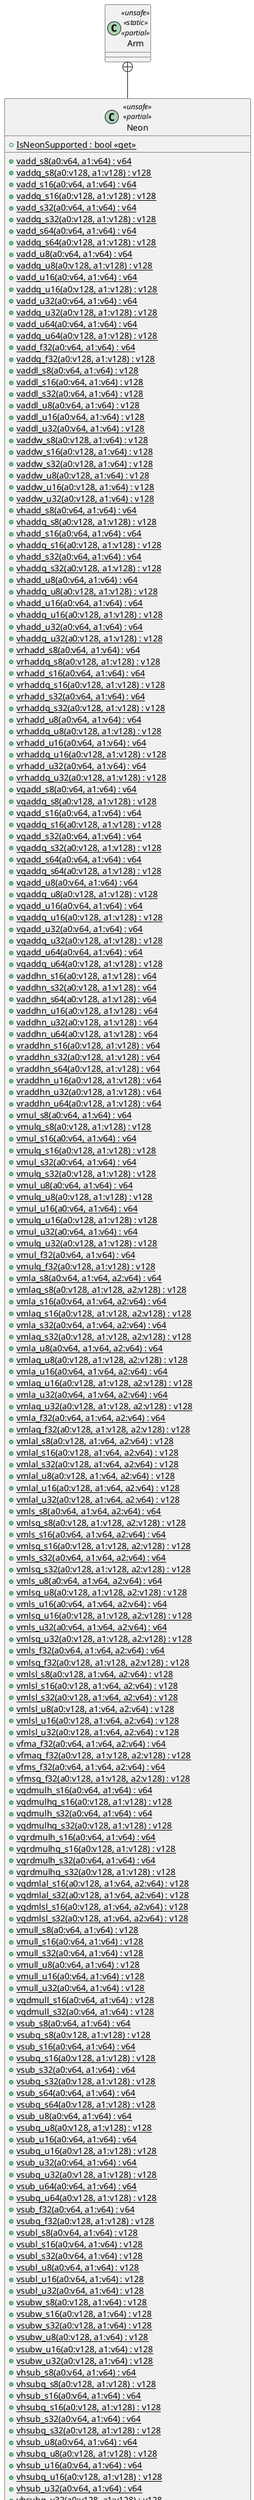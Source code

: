 @startuml
class Arm <<unsafe>> <<static>> <<partial>> {
}
class Neon <<unsafe>> <<partial>> {
    + {static} IsNeonSupported : bool <<get>>
    + {static} vadd_s8(a0:v64, a1:v64) : v64
    + {static} vaddq_s8(a0:v128, a1:v128) : v128
    + {static} vadd_s16(a0:v64, a1:v64) : v64
    + {static} vaddq_s16(a0:v128, a1:v128) : v128
    + {static} vadd_s32(a0:v64, a1:v64) : v64
    + {static} vaddq_s32(a0:v128, a1:v128) : v128
    + {static} vadd_s64(a0:v64, a1:v64) : v64
    + {static} vaddq_s64(a0:v128, a1:v128) : v128
    + {static} vadd_u8(a0:v64, a1:v64) : v64
    + {static} vaddq_u8(a0:v128, a1:v128) : v128
    + {static} vadd_u16(a0:v64, a1:v64) : v64
    + {static} vaddq_u16(a0:v128, a1:v128) : v128
    + {static} vadd_u32(a0:v64, a1:v64) : v64
    + {static} vaddq_u32(a0:v128, a1:v128) : v128
    + {static} vadd_u64(a0:v64, a1:v64) : v64
    + {static} vaddq_u64(a0:v128, a1:v128) : v128
    + {static} vadd_f32(a0:v64, a1:v64) : v64
    + {static} vaddq_f32(a0:v128, a1:v128) : v128
    + {static} vaddl_s8(a0:v64, a1:v64) : v128
    + {static} vaddl_s16(a0:v64, a1:v64) : v128
    + {static} vaddl_s32(a0:v64, a1:v64) : v128
    + {static} vaddl_u8(a0:v64, a1:v64) : v128
    + {static} vaddl_u16(a0:v64, a1:v64) : v128
    + {static} vaddl_u32(a0:v64, a1:v64) : v128
    + {static} vaddw_s8(a0:v128, a1:v64) : v128
    + {static} vaddw_s16(a0:v128, a1:v64) : v128
    + {static} vaddw_s32(a0:v128, a1:v64) : v128
    + {static} vaddw_u8(a0:v128, a1:v64) : v128
    + {static} vaddw_u16(a0:v128, a1:v64) : v128
    + {static} vaddw_u32(a0:v128, a1:v64) : v128
    + {static} vhadd_s8(a0:v64, a1:v64) : v64
    + {static} vhaddq_s8(a0:v128, a1:v128) : v128
    + {static} vhadd_s16(a0:v64, a1:v64) : v64
    + {static} vhaddq_s16(a0:v128, a1:v128) : v128
    + {static} vhadd_s32(a0:v64, a1:v64) : v64
    + {static} vhaddq_s32(a0:v128, a1:v128) : v128
    + {static} vhadd_u8(a0:v64, a1:v64) : v64
    + {static} vhaddq_u8(a0:v128, a1:v128) : v128
    + {static} vhadd_u16(a0:v64, a1:v64) : v64
    + {static} vhaddq_u16(a0:v128, a1:v128) : v128
    + {static} vhadd_u32(a0:v64, a1:v64) : v64
    + {static} vhaddq_u32(a0:v128, a1:v128) : v128
    + {static} vrhadd_s8(a0:v64, a1:v64) : v64
    + {static} vrhaddq_s8(a0:v128, a1:v128) : v128
    + {static} vrhadd_s16(a0:v64, a1:v64) : v64
    + {static} vrhaddq_s16(a0:v128, a1:v128) : v128
    + {static} vrhadd_s32(a0:v64, a1:v64) : v64
    + {static} vrhaddq_s32(a0:v128, a1:v128) : v128
    + {static} vrhadd_u8(a0:v64, a1:v64) : v64
    + {static} vrhaddq_u8(a0:v128, a1:v128) : v128
    + {static} vrhadd_u16(a0:v64, a1:v64) : v64
    + {static} vrhaddq_u16(a0:v128, a1:v128) : v128
    + {static} vrhadd_u32(a0:v64, a1:v64) : v64
    + {static} vrhaddq_u32(a0:v128, a1:v128) : v128
    + {static} vqadd_s8(a0:v64, a1:v64) : v64
    + {static} vqaddq_s8(a0:v128, a1:v128) : v128
    + {static} vqadd_s16(a0:v64, a1:v64) : v64
    + {static} vqaddq_s16(a0:v128, a1:v128) : v128
    + {static} vqadd_s32(a0:v64, a1:v64) : v64
    + {static} vqaddq_s32(a0:v128, a1:v128) : v128
    + {static} vqadd_s64(a0:v64, a1:v64) : v64
    + {static} vqaddq_s64(a0:v128, a1:v128) : v128
    + {static} vqadd_u8(a0:v64, a1:v64) : v64
    + {static} vqaddq_u8(a0:v128, a1:v128) : v128
    + {static} vqadd_u16(a0:v64, a1:v64) : v64
    + {static} vqaddq_u16(a0:v128, a1:v128) : v128
    + {static} vqadd_u32(a0:v64, a1:v64) : v64
    + {static} vqaddq_u32(a0:v128, a1:v128) : v128
    + {static} vqadd_u64(a0:v64, a1:v64) : v64
    + {static} vqaddq_u64(a0:v128, a1:v128) : v128
    + {static} vaddhn_s16(a0:v128, a1:v128) : v64
    + {static} vaddhn_s32(a0:v128, a1:v128) : v64
    + {static} vaddhn_s64(a0:v128, a1:v128) : v64
    + {static} vaddhn_u16(a0:v128, a1:v128) : v64
    + {static} vaddhn_u32(a0:v128, a1:v128) : v64
    + {static} vaddhn_u64(a0:v128, a1:v128) : v64
    + {static} vraddhn_s16(a0:v128, a1:v128) : v64
    + {static} vraddhn_s32(a0:v128, a1:v128) : v64
    + {static} vraddhn_s64(a0:v128, a1:v128) : v64
    + {static} vraddhn_u16(a0:v128, a1:v128) : v64
    + {static} vraddhn_u32(a0:v128, a1:v128) : v64
    + {static} vraddhn_u64(a0:v128, a1:v128) : v64
    + {static} vmul_s8(a0:v64, a1:v64) : v64
    + {static} vmulq_s8(a0:v128, a1:v128) : v128
    + {static} vmul_s16(a0:v64, a1:v64) : v64
    + {static} vmulq_s16(a0:v128, a1:v128) : v128
    + {static} vmul_s32(a0:v64, a1:v64) : v64
    + {static} vmulq_s32(a0:v128, a1:v128) : v128
    + {static} vmul_u8(a0:v64, a1:v64) : v64
    + {static} vmulq_u8(a0:v128, a1:v128) : v128
    + {static} vmul_u16(a0:v64, a1:v64) : v64
    + {static} vmulq_u16(a0:v128, a1:v128) : v128
    + {static} vmul_u32(a0:v64, a1:v64) : v64
    + {static} vmulq_u32(a0:v128, a1:v128) : v128
    + {static} vmul_f32(a0:v64, a1:v64) : v64
    + {static} vmulq_f32(a0:v128, a1:v128) : v128
    + {static} vmla_s8(a0:v64, a1:v64, a2:v64) : v64
    + {static} vmlaq_s8(a0:v128, a1:v128, a2:v128) : v128
    + {static} vmla_s16(a0:v64, a1:v64, a2:v64) : v64
    + {static} vmlaq_s16(a0:v128, a1:v128, a2:v128) : v128
    + {static} vmla_s32(a0:v64, a1:v64, a2:v64) : v64
    + {static} vmlaq_s32(a0:v128, a1:v128, a2:v128) : v128
    + {static} vmla_u8(a0:v64, a1:v64, a2:v64) : v64
    + {static} vmlaq_u8(a0:v128, a1:v128, a2:v128) : v128
    + {static} vmla_u16(a0:v64, a1:v64, a2:v64) : v64
    + {static} vmlaq_u16(a0:v128, a1:v128, a2:v128) : v128
    + {static} vmla_u32(a0:v64, a1:v64, a2:v64) : v64
    + {static} vmlaq_u32(a0:v128, a1:v128, a2:v128) : v128
    + {static} vmla_f32(a0:v64, a1:v64, a2:v64) : v64
    + {static} vmlaq_f32(a0:v128, a1:v128, a2:v128) : v128
    + {static} vmlal_s8(a0:v128, a1:v64, a2:v64) : v128
    + {static} vmlal_s16(a0:v128, a1:v64, a2:v64) : v128
    + {static} vmlal_s32(a0:v128, a1:v64, a2:v64) : v128
    + {static} vmlal_u8(a0:v128, a1:v64, a2:v64) : v128
    + {static} vmlal_u16(a0:v128, a1:v64, a2:v64) : v128
    + {static} vmlal_u32(a0:v128, a1:v64, a2:v64) : v128
    + {static} vmls_s8(a0:v64, a1:v64, a2:v64) : v64
    + {static} vmlsq_s8(a0:v128, a1:v128, a2:v128) : v128
    + {static} vmls_s16(a0:v64, a1:v64, a2:v64) : v64
    + {static} vmlsq_s16(a0:v128, a1:v128, a2:v128) : v128
    + {static} vmls_s32(a0:v64, a1:v64, a2:v64) : v64
    + {static} vmlsq_s32(a0:v128, a1:v128, a2:v128) : v128
    + {static} vmls_u8(a0:v64, a1:v64, a2:v64) : v64
    + {static} vmlsq_u8(a0:v128, a1:v128, a2:v128) : v128
    + {static} vmls_u16(a0:v64, a1:v64, a2:v64) : v64
    + {static} vmlsq_u16(a0:v128, a1:v128, a2:v128) : v128
    + {static} vmls_u32(a0:v64, a1:v64, a2:v64) : v64
    + {static} vmlsq_u32(a0:v128, a1:v128, a2:v128) : v128
    + {static} vmls_f32(a0:v64, a1:v64, a2:v64) : v64
    + {static} vmlsq_f32(a0:v128, a1:v128, a2:v128) : v128
    + {static} vmlsl_s8(a0:v128, a1:v64, a2:v64) : v128
    + {static} vmlsl_s16(a0:v128, a1:v64, a2:v64) : v128
    + {static} vmlsl_s32(a0:v128, a1:v64, a2:v64) : v128
    + {static} vmlsl_u8(a0:v128, a1:v64, a2:v64) : v128
    + {static} vmlsl_u16(a0:v128, a1:v64, a2:v64) : v128
    + {static} vmlsl_u32(a0:v128, a1:v64, a2:v64) : v128
    + {static} vfma_f32(a0:v64, a1:v64, a2:v64) : v64
    + {static} vfmaq_f32(a0:v128, a1:v128, a2:v128) : v128
    + {static} vfms_f32(a0:v64, a1:v64, a2:v64) : v64
    + {static} vfmsq_f32(a0:v128, a1:v128, a2:v128) : v128
    + {static} vqdmulh_s16(a0:v64, a1:v64) : v64
    + {static} vqdmulhq_s16(a0:v128, a1:v128) : v128
    + {static} vqdmulh_s32(a0:v64, a1:v64) : v64
    + {static} vqdmulhq_s32(a0:v128, a1:v128) : v128
    + {static} vqrdmulh_s16(a0:v64, a1:v64) : v64
    + {static} vqrdmulhq_s16(a0:v128, a1:v128) : v128
    + {static} vqrdmulh_s32(a0:v64, a1:v64) : v64
    + {static} vqrdmulhq_s32(a0:v128, a1:v128) : v128
    + {static} vqdmlal_s16(a0:v128, a1:v64, a2:v64) : v128
    + {static} vqdmlal_s32(a0:v128, a1:v64, a2:v64) : v128
    + {static} vqdmlsl_s16(a0:v128, a1:v64, a2:v64) : v128
    + {static} vqdmlsl_s32(a0:v128, a1:v64, a2:v64) : v128
    + {static} vmull_s8(a0:v64, a1:v64) : v128
    + {static} vmull_s16(a0:v64, a1:v64) : v128
    + {static} vmull_s32(a0:v64, a1:v64) : v128
    + {static} vmull_u8(a0:v64, a1:v64) : v128
    + {static} vmull_u16(a0:v64, a1:v64) : v128
    + {static} vmull_u32(a0:v64, a1:v64) : v128
    + {static} vqdmull_s16(a0:v64, a1:v64) : v128
    + {static} vqdmull_s32(a0:v64, a1:v64) : v128
    + {static} vsub_s8(a0:v64, a1:v64) : v64
    + {static} vsubq_s8(a0:v128, a1:v128) : v128
    + {static} vsub_s16(a0:v64, a1:v64) : v64
    + {static} vsubq_s16(a0:v128, a1:v128) : v128
    + {static} vsub_s32(a0:v64, a1:v64) : v64
    + {static} vsubq_s32(a0:v128, a1:v128) : v128
    + {static} vsub_s64(a0:v64, a1:v64) : v64
    + {static} vsubq_s64(a0:v128, a1:v128) : v128
    + {static} vsub_u8(a0:v64, a1:v64) : v64
    + {static} vsubq_u8(a0:v128, a1:v128) : v128
    + {static} vsub_u16(a0:v64, a1:v64) : v64
    + {static} vsubq_u16(a0:v128, a1:v128) : v128
    + {static} vsub_u32(a0:v64, a1:v64) : v64
    + {static} vsubq_u32(a0:v128, a1:v128) : v128
    + {static} vsub_u64(a0:v64, a1:v64) : v64
    + {static} vsubq_u64(a0:v128, a1:v128) : v128
    + {static} vsub_f32(a0:v64, a1:v64) : v64
    + {static} vsubq_f32(a0:v128, a1:v128) : v128
    + {static} vsubl_s8(a0:v64, a1:v64) : v128
    + {static} vsubl_s16(a0:v64, a1:v64) : v128
    + {static} vsubl_s32(a0:v64, a1:v64) : v128
    + {static} vsubl_u8(a0:v64, a1:v64) : v128
    + {static} vsubl_u16(a0:v64, a1:v64) : v128
    + {static} vsubl_u32(a0:v64, a1:v64) : v128
    + {static} vsubw_s8(a0:v128, a1:v64) : v128
    + {static} vsubw_s16(a0:v128, a1:v64) : v128
    + {static} vsubw_s32(a0:v128, a1:v64) : v128
    + {static} vsubw_u8(a0:v128, a1:v64) : v128
    + {static} vsubw_u16(a0:v128, a1:v64) : v128
    + {static} vsubw_u32(a0:v128, a1:v64) : v128
    + {static} vhsub_s8(a0:v64, a1:v64) : v64
    + {static} vhsubq_s8(a0:v128, a1:v128) : v128
    + {static} vhsub_s16(a0:v64, a1:v64) : v64
    + {static} vhsubq_s16(a0:v128, a1:v128) : v128
    + {static} vhsub_s32(a0:v64, a1:v64) : v64
    + {static} vhsubq_s32(a0:v128, a1:v128) : v128
    + {static} vhsub_u8(a0:v64, a1:v64) : v64
    + {static} vhsubq_u8(a0:v128, a1:v128) : v128
    + {static} vhsub_u16(a0:v64, a1:v64) : v64
    + {static} vhsubq_u16(a0:v128, a1:v128) : v128
    + {static} vhsub_u32(a0:v64, a1:v64) : v64
    + {static} vhsubq_u32(a0:v128, a1:v128) : v128
    + {static} vqsub_s8(a0:v64, a1:v64) : v64
    + {static} vqsubq_s8(a0:v128, a1:v128) : v128
    + {static} vqsub_s16(a0:v64, a1:v64) : v64
    + {static} vqsubq_s16(a0:v128, a1:v128) : v128
    + {static} vqsub_s32(a0:v64, a1:v64) : v64
    + {static} vqsubq_s32(a0:v128, a1:v128) : v128
    + {static} vqsub_s64(a0:v64, a1:v64) : v64
    + {static} vqsubq_s64(a0:v128, a1:v128) : v128
    + {static} vqsub_u8(a0:v64, a1:v64) : v64
    + {static} vqsubq_u8(a0:v128, a1:v128) : v128
    + {static} vqsub_u16(a0:v64, a1:v64) : v64
    + {static} vqsubq_u16(a0:v128, a1:v128) : v128
    + {static} vqsub_u32(a0:v64, a1:v64) : v64
    + {static} vqsubq_u32(a0:v128, a1:v128) : v128
    + {static} vqsub_u64(a0:v64, a1:v64) : v64
    + {static} vqsubq_u64(a0:v128, a1:v128) : v128
    + {static} vsubhn_s16(a0:v128, a1:v128) : v64
    + {static} vsubhn_s32(a0:v128, a1:v128) : v64
    + {static} vsubhn_s64(a0:v128, a1:v128) : v64
    + {static} vsubhn_u16(a0:v128, a1:v128) : v64
    + {static} vsubhn_u32(a0:v128, a1:v128) : v64
    + {static} vsubhn_u64(a0:v128, a1:v128) : v64
    + {static} vrsubhn_s16(a0:v128, a1:v128) : v64
    + {static} vrsubhn_s32(a0:v128, a1:v128) : v64
    + {static} vrsubhn_s64(a0:v128, a1:v128) : v64
    + {static} vrsubhn_u16(a0:v128, a1:v128) : v64
    + {static} vrsubhn_u32(a0:v128, a1:v128) : v64
    + {static} vrsubhn_u64(a0:v128, a1:v128) : v64
    + {static} vceq_s8(a0:v64, a1:v64) : v64
    + {static} vceqq_s8(a0:v128, a1:v128) : v128
    + {static} vceq_s16(a0:v64, a1:v64) : v64
    + {static} vceqq_s16(a0:v128, a1:v128) : v128
    + {static} vceq_s32(a0:v64, a1:v64) : v64
    + {static} vceqq_s32(a0:v128, a1:v128) : v128
    + {static} vceq_u8(a0:v64, a1:v64) : v64
    + {static} vceqq_u8(a0:v128, a1:v128) : v128
    + {static} vceq_u16(a0:v64, a1:v64) : v64
    + {static} vceqq_u16(a0:v128, a1:v128) : v128
    + {static} vceq_u32(a0:v64, a1:v64) : v64
    + {static} vceqq_u32(a0:v128, a1:v128) : v128
    + {static} vceq_f32(a0:v64, a1:v64) : v64
    + {static} vceqq_f32(a0:v128, a1:v128) : v128
    + {static} vcge_s8(a0:v64, a1:v64) : v64
    + {static} vcgeq_s8(a0:v128, a1:v128) : v128
    + {static} vcge_s16(a0:v64, a1:v64) : v64
    + {static} vcgeq_s16(a0:v128, a1:v128) : v128
    + {static} vcge_s32(a0:v64, a1:v64) : v64
    + {static} vcgeq_s32(a0:v128, a1:v128) : v128
    + {static} vcge_u8(a0:v64, a1:v64) : v64
    + {static} vcgeq_u8(a0:v128, a1:v128) : v128
    + {static} vcge_u16(a0:v64, a1:v64) : v64
    + {static} vcgeq_u16(a0:v128, a1:v128) : v128
    + {static} vcge_u32(a0:v64, a1:v64) : v64
    + {static} vcgeq_u32(a0:v128, a1:v128) : v128
    + {static} vcge_f32(a0:v64, a1:v64) : v64
    + {static} vcgeq_f32(a0:v128, a1:v128) : v128
    + {static} vcle_s8(a0:v64, a1:v64) : v64
    + {static} vcleq_s8(a0:v128, a1:v128) : v128
    + {static} vcle_s16(a0:v64, a1:v64) : v64
    + {static} vcleq_s16(a0:v128, a1:v128) : v128
    + {static} vcle_s32(a0:v64, a1:v64) : v64
    + {static} vcleq_s32(a0:v128, a1:v128) : v128
    + {static} vcle_u8(a0:v64, a1:v64) : v64
    + {static} vcleq_u8(a0:v128, a1:v128) : v128
    + {static} vcle_u16(a0:v64, a1:v64) : v64
    + {static} vcleq_u16(a0:v128, a1:v128) : v128
    + {static} vcle_u32(a0:v64, a1:v64) : v64
    + {static} vcleq_u32(a0:v128, a1:v128) : v128
    + {static} vcle_f32(a0:v64, a1:v64) : v64
    + {static} vcleq_f32(a0:v128, a1:v128) : v128
    + {static} vcgt_s8(a0:v64, a1:v64) : v64
    + {static} vcgtq_s8(a0:v128, a1:v128) : v128
    + {static} vcgt_s16(a0:v64, a1:v64) : v64
    + {static} vcgtq_s16(a0:v128, a1:v128) : v128
    + {static} vcgt_s32(a0:v64, a1:v64) : v64
    + {static} vcgtq_s32(a0:v128, a1:v128) : v128
    + {static} vcgt_u8(a0:v64, a1:v64) : v64
    + {static} vcgtq_u8(a0:v128, a1:v128) : v128
    + {static} vcgt_u16(a0:v64, a1:v64) : v64
    + {static} vcgtq_u16(a0:v128, a1:v128) : v128
    + {static} vcgt_u32(a0:v64, a1:v64) : v64
    + {static} vcgtq_u32(a0:v128, a1:v128) : v128
    + {static} vcgt_f32(a0:v64, a1:v64) : v64
    + {static} vcgtq_f32(a0:v128, a1:v128) : v128
    + {static} vclt_s8(a0:v64, a1:v64) : v64
    + {static} vcltq_s8(a0:v128, a1:v128) : v128
    + {static} vclt_s16(a0:v64, a1:v64) : v64
    + {static} vcltq_s16(a0:v128, a1:v128) : v128
    + {static} vclt_s32(a0:v64, a1:v64) : v64
    + {static} vcltq_s32(a0:v128, a1:v128) : v128
    + {static} vclt_u8(a0:v64, a1:v64) : v64
    + {static} vcltq_u8(a0:v128, a1:v128) : v128
    + {static} vclt_u16(a0:v64, a1:v64) : v64
    + {static} vcltq_u16(a0:v128, a1:v128) : v128
    + {static} vclt_u32(a0:v64, a1:v64) : v64
    + {static} vcltq_u32(a0:v128, a1:v128) : v128
    + {static} vclt_f32(a0:v64, a1:v64) : v64
    + {static} vcltq_f32(a0:v128, a1:v128) : v128
    + {static} vcage_f32(a0:v64, a1:v64) : v64
    + {static} vcageq_f32(a0:v128, a1:v128) : v128
    + {static} vcale_f32(a0:v64, a1:v64) : v64
    + {static} vcaleq_f32(a0:v128, a1:v128) : v128
    + {static} vcagt_f32(a0:v64, a1:v64) : v64
    + {static} vcagtq_f32(a0:v128, a1:v128) : v128
    + {static} vcalt_f32(a0:v64, a1:v64) : v64
    + {static} vcaltq_f32(a0:v128, a1:v128) : v128
    + {static} vtst_s8(a0:v64, a1:v64) : v64
    + {static} vtstq_s8(a0:v128, a1:v128) : v128
    + {static} vtst_s16(a0:v64, a1:v64) : v64
    + {static} vtstq_s16(a0:v128, a1:v128) : v128
    + {static} vtst_s32(a0:v64, a1:v64) : v64
    + {static} vtstq_s32(a0:v128, a1:v128) : v128
    + {static} vtst_u8(a0:v64, a1:v64) : v64
    + {static} vtstq_u8(a0:v128, a1:v128) : v128
    + {static} vtst_u16(a0:v64, a1:v64) : v64
    + {static} vtstq_u16(a0:v128, a1:v128) : v128
    + {static} vtst_u32(a0:v64, a1:v64) : v64
    + {static} vtstq_u32(a0:v128, a1:v128) : v128
    + {static} vabd_s8(a0:v64, a1:v64) : v64
    + {static} vabdq_s8(a0:v128, a1:v128) : v128
    + {static} vabd_s16(a0:v64, a1:v64) : v64
    + {static} vabdq_s16(a0:v128, a1:v128) : v128
    + {static} vabd_s32(a0:v64, a1:v64) : v64
    + {static} vabdq_s32(a0:v128, a1:v128) : v128
    + {static} vabd_u8(a0:v64, a1:v64) : v64
    + {static} vabdq_u8(a0:v128, a1:v128) : v128
    + {static} vabd_u16(a0:v64, a1:v64) : v64
    + {static} vabdq_u16(a0:v128, a1:v128) : v128
    + {static} vabd_u32(a0:v64, a1:v64) : v64
    + {static} vabdq_u32(a0:v128, a1:v128) : v128
    + {static} vabd_f32(a0:v64, a1:v64) : v64
    + {static} vabdq_f32(a0:v128, a1:v128) : v128
    + {static} vabdl_s8(a0:v64, a1:v64) : v128
    + {static} vabdl_s16(a0:v64, a1:v64) : v128
    + {static} vabdl_s32(a0:v64, a1:v64) : v128
    + {static} vabdl_u8(a0:v64, a1:v64) : v128
    + {static} vabdl_u16(a0:v64, a1:v64) : v128
    + {static} vabdl_u32(a0:v64, a1:v64) : v128
    + {static} vaba_s8(a0:v64, a1:v64, a2:v64) : v64
    + {static} vabaq_s8(a0:v128, a1:v128, a2:v128) : v128
    + {static} vaba_s16(a0:v64, a1:v64, a2:v64) : v64
    + {static} vabaq_s16(a0:v128, a1:v128, a2:v128) : v128
    + {static} vaba_s32(a0:v64, a1:v64, a2:v64) : v64
    + {static} vabaq_s32(a0:v128, a1:v128, a2:v128) : v128
    + {static} vaba_u8(a0:v64, a1:v64, a2:v64) : v64
    + {static} vabaq_u8(a0:v128, a1:v128, a2:v128) : v128
    + {static} vaba_u16(a0:v64, a1:v64, a2:v64) : v64
    + {static} vabaq_u16(a0:v128, a1:v128, a2:v128) : v128
    + {static} vaba_u32(a0:v64, a1:v64, a2:v64) : v64
    + {static} vabaq_u32(a0:v128, a1:v128, a2:v128) : v128
    + {static} vabal_s8(a0:v128, a1:v64, a2:v64) : v128
    + {static} vabal_s16(a0:v128, a1:v64, a2:v64) : v128
    + {static} vabal_s32(a0:v128, a1:v64, a2:v64) : v128
    + {static} vabal_u8(a0:v128, a1:v64, a2:v64) : v128
    + {static} vabal_u16(a0:v128, a1:v64, a2:v64) : v128
    + {static} vabal_u32(a0:v128, a1:v64, a2:v64) : v128
    + {static} vmax_s8(a0:v64, a1:v64) : v64
    + {static} vmaxq_s8(a0:v128, a1:v128) : v128
    + {static} vmax_s16(a0:v64, a1:v64) : v64
    + {static} vmaxq_s16(a0:v128, a1:v128) : v128
    + {static} vmax_s32(a0:v64, a1:v64) : v64
    + {static} vmaxq_s32(a0:v128, a1:v128) : v128
    + {static} vmax_u8(a0:v64, a1:v64) : v64
    + {static} vmaxq_u8(a0:v128, a1:v128) : v128
    + {static} vmax_u16(a0:v64, a1:v64) : v64
    + {static} vmaxq_u16(a0:v128, a1:v128) : v128
    + {static} vmax_u32(a0:v64, a1:v64) : v64
    + {static} vmaxq_u32(a0:v128, a1:v128) : v128
    + {static} vmax_f32(a0:v64, a1:v64) : v64
    + {static} vmaxq_f32(a0:v128, a1:v128) : v128
    + {static} vmin_s8(a0:v64, a1:v64) : v64
    + {static} vminq_s8(a0:v128, a1:v128) : v128
    + {static} vmin_s16(a0:v64, a1:v64) : v64
    + {static} vminq_s16(a0:v128, a1:v128) : v128
    + {static} vmin_s32(a0:v64, a1:v64) : v64
    + {static} vminq_s32(a0:v128, a1:v128) : v128
    + {static} vmin_u8(a0:v64, a1:v64) : v64
    + {static} vminq_u8(a0:v128, a1:v128) : v128
    + {static} vmin_u16(a0:v64, a1:v64) : v64
    + {static} vminq_u16(a0:v128, a1:v128) : v128
    + {static} vmin_u32(a0:v64, a1:v64) : v64
    + {static} vminq_u32(a0:v128, a1:v128) : v128
    + {static} vmin_f32(a0:v64, a1:v64) : v64
    + {static} vminq_f32(a0:v128, a1:v128) : v128
    + {static} vshl_s8(a0:v64, a1:v64) : v64
    + {static} vshlq_s8(a0:v128, a1:v128) : v128
    + {static} vshl_s16(a0:v64, a1:v64) : v64
    + {static} vshlq_s16(a0:v128, a1:v128) : v128
    + {static} vshl_s32(a0:v64, a1:v64) : v64
    + {static} vshlq_s32(a0:v128, a1:v128) : v128
    + {static} vshl_s64(a0:v64, a1:v64) : v64
    + {static} vshlq_s64(a0:v128, a1:v128) : v128
    + {static} vshl_u8(a0:v64, a1:v64) : v64
    + {static} vshlq_u8(a0:v128, a1:v128) : v128
    + {static} vshl_u16(a0:v64, a1:v64) : v64
    + {static} vshlq_u16(a0:v128, a1:v128) : v128
    + {static} vshl_u32(a0:v64, a1:v64) : v64
    + {static} vshlq_u32(a0:v128, a1:v128) : v128
    + {static} vshl_u64(a0:v64, a1:v64) : v64
    + {static} vshlq_u64(a0:v128, a1:v128) : v128
    + {static} vqshl_s8(a0:v64, a1:v64) : v64
    + {static} vqshlq_s8(a0:v128, a1:v128) : v128
    + {static} vqshl_s16(a0:v64, a1:v64) : v64
    + {static} vqshlq_s16(a0:v128, a1:v128) : v128
    + {static} vqshl_s32(a0:v64, a1:v64) : v64
    + {static} vqshlq_s32(a0:v128, a1:v128) : v128
    + {static} vqshl_s64(a0:v64, a1:v64) : v64
    + {static} vqshlq_s64(a0:v128, a1:v128) : v128
    + {static} vqshl_u8(a0:v64, a1:v64) : v64
    + {static} vqshlq_u8(a0:v128, a1:v128) : v128
    + {static} vqshl_u16(a0:v64, a1:v64) : v64
    + {static} vqshlq_u16(a0:v128, a1:v128) : v128
    + {static} vqshl_u32(a0:v64, a1:v64) : v64
    + {static} vqshlq_u32(a0:v128, a1:v128) : v128
    + {static} vqshl_u64(a0:v64, a1:v64) : v64
    + {static} vqshlq_u64(a0:v128, a1:v128) : v128
    + {static} vrshl_s8(a0:v64, a1:v64) : v64
    + {static} vrshlq_s8(a0:v128, a1:v128) : v128
    + {static} vrshl_s16(a0:v64, a1:v64) : v64
    + {static} vrshlq_s16(a0:v128, a1:v128) : v128
    + {static} vrshl_s32(a0:v64, a1:v64) : v64
    + {static} vrshlq_s32(a0:v128, a1:v128) : v128
    + {static} vrshl_s64(a0:v64, a1:v64) : v64
    + {static} vrshlq_s64(a0:v128, a1:v128) : v128
    + {static} vrshl_u8(a0:v64, a1:v64) : v64
    + {static} vrshlq_u8(a0:v128, a1:v128) : v128
    + {static} vrshl_u16(a0:v64, a1:v64) : v64
    + {static} vrshlq_u16(a0:v128, a1:v128) : v128
    + {static} vrshl_u32(a0:v64, a1:v64) : v64
    + {static} vrshlq_u32(a0:v128, a1:v128) : v128
    + {static} vrshl_u64(a0:v64, a1:v64) : v64
    + {static} vrshlq_u64(a0:v128, a1:v128) : v128
    + {static} vqrshl_s8(a0:v64, a1:v64) : v64
    + {static} vqrshlq_s8(a0:v128, a1:v128) : v128
    + {static} vqrshl_s16(a0:v64, a1:v64) : v64
    + {static} vqrshlq_s16(a0:v128, a1:v128) : v128
    + {static} vqrshl_s32(a0:v64, a1:v64) : v64
    + {static} vqrshlq_s32(a0:v128, a1:v128) : v128
    + {static} vqrshl_s64(a0:v64, a1:v64) : v64
    + {static} vqrshlq_s64(a0:v128, a1:v128) : v128
    + {static} vqrshl_u8(a0:v64, a1:v64) : v64
    + {static} vqrshlq_u8(a0:v128, a1:v128) : v128
    + {static} vqrshl_u16(a0:v64, a1:v64) : v64
    + {static} vqrshlq_u16(a0:v128, a1:v128) : v128
    + {static} vqrshl_u32(a0:v64, a1:v64) : v64
    + {static} vqrshlq_u32(a0:v128, a1:v128) : v128
    + {static} vqrshl_u64(a0:v64, a1:v64) : v64
    + {static} vqrshlq_u64(a0:v128, a1:v128) : v128
    + {static} vshr_n_s8(a0:v64, a1:Int32) : v64
    + {static} vshrq_n_s8(a0:v128, a1:Int32) : v128
    + {static} vshr_n_s16(a0:v64, a1:Int32) : v64
    + {static} vshrq_n_s16(a0:v128, a1:Int32) : v128
    + {static} vshr_n_s32(a0:v64, a1:Int32) : v64
    + {static} vshrq_n_s32(a0:v128, a1:Int32) : v128
    + {static} vshr_n_s64(a0:v64, a1:Int32) : v64
    + {static} vshrq_n_s64(a0:v128, a1:Int32) : v128
    + {static} vshr_n_u8(a0:v64, a1:Int32) : v64
    + {static} vshrq_n_u8(a0:v128, a1:Int32) : v128
    + {static} vshr_n_u16(a0:v64, a1:Int32) : v64
    + {static} vshrq_n_u16(a0:v128, a1:Int32) : v128
    + {static} vshr_n_u32(a0:v64, a1:Int32) : v64
    + {static} vshrq_n_u32(a0:v128, a1:Int32) : v128
    + {static} vshr_n_u64(a0:v64, a1:Int32) : v64
    + {static} vshrq_n_u64(a0:v128, a1:Int32) : v128
    + {static} vshl_n_s8(a0:v64, a1:Int32) : v64
    + {static} vshlq_n_s8(a0:v128, a1:Int32) : v128
    + {static} vshl_n_s16(a0:v64, a1:Int32) : v64
    + {static} vshlq_n_s16(a0:v128, a1:Int32) : v128
    + {static} vshl_n_s32(a0:v64, a1:Int32) : v64
    + {static} vshlq_n_s32(a0:v128, a1:Int32) : v128
    + {static} vshl_n_s64(a0:v64, a1:Int32) : v64
    + {static} vshlq_n_s64(a0:v128, a1:Int32) : v128
    + {static} vshl_n_u8(a0:v64, a1:Int32) : v64
    + {static} vshlq_n_u8(a0:v128, a1:Int32) : v128
    + {static} vshl_n_u16(a0:v64, a1:Int32) : v64
    + {static} vshlq_n_u16(a0:v128, a1:Int32) : v128
    + {static} vshl_n_u32(a0:v64, a1:Int32) : v64
    + {static} vshlq_n_u32(a0:v128, a1:Int32) : v128
    + {static} vshl_n_u64(a0:v64, a1:Int32) : v64
    + {static} vshlq_n_u64(a0:v128, a1:Int32) : v128
    + {static} vrshr_n_s8(a0:v64, a1:Int32) : v64
    + {static} vrshrq_n_s8(a0:v128, a1:Int32) : v128
    + {static} vrshr_n_s16(a0:v64, a1:Int32) : v64
    + {static} vrshrq_n_s16(a0:v128, a1:Int32) : v128
    + {static} vrshr_n_s32(a0:v64, a1:Int32) : v64
    + {static} vrshrq_n_s32(a0:v128, a1:Int32) : v128
    + {static} vrshr_n_s64(a0:v64, a1:Int32) : v64
    + {static} vrshrq_n_s64(a0:v128, a1:Int32) : v128
    + {static} vrshr_n_u8(a0:v64, a1:Int32) : v64
    + {static} vrshrq_n_u8(a0:v128, a1:Int32) : v128
    + {static} vrshr_n_u16(a0:v64, a1:Int32) : v64
    + {static} vrshrq_n_u16(a0:v128, a1:Int32) : v128
    + {static} vrshr_n_u32(a0:v64, a1:Int32) : v64
    + {static} vrshrq_n_u32(a0:v128, a1:Int32) : v128
    + {static} vrshr_n_u64(a0:v64, a1:Int32) : v64
    + {static} vrshrq_n_u64(a0:v128, a1:Int32) : v128
    + {static} vsra_n_s8(a0:v64, a1:v64, a2:Int32) : v64
    + {static} vsraq_n_s8(a0:v128, a1:v128, a2:Int32) : v128
    + {static} vsra_n_s16(a0:v64, a1:v64, a2:Int32) : v64
    + {static} vsraq_n_s16(a0:v128, a1:v128, a2:Int32) : v128
    + {static} vsra_n_s32(a0:v64, a1:v64, a2:Int32) : v64
    + {static} vsraq_n_s32(a0:v128, a1:v128, a2:Int32) : v128
    + {static} vsra_n_s64(a0:v64, a1:v64, a2:Int32) : v64
    + {static} vsraq_n_s64(a0:v128, a1:v128, a2:Int32) : v128
    + {static} vsra_n_u8(a0:v64, a1:v64, a2:Int32) : v64
    + {static} vsraq_n_u8(a0:v128, a1:v128, a2:Int32) : v128
    + {static} vsra_n_u16(a0:v64, a1:v64, a2:Int32) : v64
    + {static} vsraq_n_u16(a0:v128, a1:v128, a2:Int32) : v128
    + {static} vsra_n_u32(a0:v64, a1:v64, a2:Int32) : v64
    + {static} vsraq_n_u32(a0:v128, a1:v128, a2:Int32) : v128
    + {static} vsra_n_u64(a0:v64, a1:v64, a2:Int32) : v64
    + {static} vsraq_n_u64(a0:v128, a1:v128, a2:Int32) : v128
    + {static} vrsra_n_s8(a0:v64, a1:v64, a2:Int32) : v64
    + {static} vrsraq_n_s8(a0:v128, a1:v128, a2:Int32) : v128
    + {static} vrsra_n_s16(a0:v64, a1:v64, a2:Int32) : v64
    + {static} vrsraq_n_s16(a0:v128, a1:v128, a2:Int32) : v128
    + {static} vrsra_n_s32(a0:v64, a1:v64, a2:Int32) : v64
    + {static} vrsraq_n_s32(a0:v128, a1:v128, a2:Int32) : v128
    + {static} vrsra_n_s64(a0:v64, a1:v64, a2:Int32) : v64
    + {static} vrsraq_n_s64(a0:v128, a1:v128, a2:Int32) : v128
    + {static} vrsra_n_u8(a0:v64, a1:v64, a2:Int32) : v64
    + {static} vrsraq_n_u8(a0:v128, a1:v128, a2:Int32) : v128
    + {static} vrsra_n_u16(a0:v64, a1:v64, a2:Int32) : v64
    + {static} vrsraq_n_u16(a0:v128, a1:v128, a2:Int32) : v128
    + {static} vrsra_n_u32(a0:v64, a1:v64, a2:Int32) : v64
    + {static} vrsraq_n_u32(a0:v128, a1:v128, a2:Int32) : v128
    + {static} vrsra_n_u64(a0:v64, a1:v64, a2:Int32) : v64
    + {static} vrsraq_n_u64(a0:v128, a1:v128, a2:Int32) : v128
    + {static} vqshl_n_s8(a0:v64, a1:Int32) : v64
    + {static} vqshlq_n_s8(a0:v128, a1:Int32) : v128
    + {static} vqshl_n_s16(a0:v64, a1:Int32) : v64
    + {static} vqshlq_n_s16(a0:v128, a1:Int32) : v128
    + {static} vqshl_n_s32(a0:v64, a1:Int32) : v64
    + {static} vqshlq_n_s32(a0:v128, a1:Int32) : v128
    + {static} vqshl_n_s64(a0:v64, a1:Int32) : v64
    + {static} vqshlq_n_s64(a0:v128, a1:Int32) : v128
    + {static} vqshl_n_u8(a0:v64, a1:Int32) : v64
    + {static} vqshlq_n_u8(a0:v128, a1:Int32) : v128
    + {static} vqshl_n_u16(a0:v64, a1:Int32) : v64
    + {static} vqshlq_n_u16(a0:v128, a1:Int32) : v128
    + {static} vqshl_n_u32(a0:v64, a1:Int32) : v64
    + {static} vqshlq_n_u32(a0:v128, a1:Int32) : v128
    + {static} vqshl_n_u64(a0:v64, a1:Int32) : v64
    + {static} vqshlq_n_u64(a0:v128, a1:Int32) : v128
    + {static} vqshlu_n_s8(a0:v64, a1:Int32) : v64
    + {static} vqshluq_n_s8(a0:v128, a1:Int32) : v128
    + {static} vqshlu_n_s16(a0:v64, a1:Int32) : v64
    + {static} vqshluq_n_s16(a0:v128, a1:Int32) : v128
    + {static} vqshlu_n_s32(a0:v64, a1:Int32) : v64
    + {static} vqshluq_n_s32(a0:v128, a1:Int32) : v128
    + {static} vqshlu_n_s64(a0:v64, a1:Int32) : v64
    + {static} vqshluq_n_s64(a0:v128, a1:Int32) : v128
    + {static} vshrn_n_s16(a0:v128, a1:Int32) : v64
    + {static} vshrn_n_s32(a0:v128, a1:Int32) : v64
    + {static} vshrn_n_s64(a0:v128, a1:Int32) : v64
    + {static} vshrn_n_u16(a0:v128, a1:Int32) : v64
    + {static} vshrn_n_u32(a0:v128, a1:Int32) : v64
    + {static} vshrn_n_u64(a0:v128, a1:Int32) : v64
    + {static} vqshrun_n_s16(a0:v128, a1:Int32) : v64
    + {static} vqshrun_n_s32(a0:v128, a1:Int32) : v64
    + {static} vqshrun_n_s64(a0:v128, a1:Int32) : v64
    + {static} vqrshrun_n_s16(a0:v128, a1:Int32) : v64
    + {static} vqrshrun_n_s32(a0:v128, a1:Int32) : v64
    + {static} vqrshrun_n_s64(a0:v128, a1:Int32) : v64
    + {static} vqshrn_n_s16(a0:v128, a1:Int32) : v64
    + {static} vqshrn_n_s32(a0:v128, a1:Int32) : v64
    + {static} vqshrn_n_s64(a0:v128, a1:Int32) : v64
    + {static} vqshrn_n_u16(a0:v128, a1:Int32) : v64
    + {static} vqshrn_n_u32(a0:v128, a1:Int32) : v64
    + {static} vqshrn_n_u64(a0:v128, a1:Int32) : v64
    + {static} vrshrn_n_s16(a0:v128, a1:Int32) : v64
    + {static} vrshrn_n_s32(a0:v128, a1:Int32) : v64
    + {static} vrshrn_n_s64(a0:v128, a1:Int32) : v64
    + {static} vrshrn_n_u16(a0:v128, a1:Int32) : v64
    + {static} vrshrn_n_u32(a0:v128, a1:Int32) : v64
    + {static} vrshrn_n_u64(a0:v128, a1:Int32) : v64
    + {static} vqrshrn_n_s16(a0:v128, a1:Int32) : v64
    + {static} vqrshrn_n_s32(a0:v128, a1:Int32) : v64
    + {static} vqrshrn_n_s64(a0:v128, a1:Int32) : v64
    + {static} vqrshrn_n_u16(a0:v128, a1:Int32) : v64
    + {static} vqrshrn_n_u32(a0:v128, a1:Int32) : v64
    + {static} vqrshrn_n_u64(a0:v128, a1:Int32) : v64
    + {static} vshll_n_s8(a0:v64, a1:Int32) : v128
    + {static} vshll_n_s16(a0:v64, a1:Int32) : v128
    + {static} vshll_n_s32(a0:v64, a1:Int32) : v128
    + {static} vshll_n_u8(a0:v64, a1:Int32) : v128
    + {static} vshll_n_u16(a0:v64, a1:Int32) : v128
    + {static} vshll_n_u32(a0:v64, a1:Int32) : v128
    + {static} vsri_n_s8(a0:v64, a1:v64, a2:Int32) : v64
    + {static} vsriq_n_s8(a0:v128, a1:v128, a2:Int32) : v128
    + {static} vsri_n_s16(a0:v64, a1:v64, a2:Int32) : v64
    + {static} vsriq_n_s16(a0:v128, a1:v128, a2:Int32) : v128
    + {static} vsri_n_s32(a0:v64, a1:v64, a2:Int32) : v64
    + {static} vsriq_n_s32(a0:v128, a1:v128, a2:Int32) : v128
    + {static} vsri_n_s64(a0:v64, a1:v64, a2:Int32) : v64
    + {static} vsriq_n_s64(a0:v128, a1:v128, a2:Int32) : v128
    + {static} vsri_n_u8(a0:v64, a1:v64, a2:Int32) : v64
    + {static} vsriq_n_u8(a0:v128, a1:v128, a2:Int32) : v128
    + {static} vsri_n_u16(a0:v64, a1:v64, a2:Int32) : v64
    + {static} vsriq_n_u16(a0:v128, a1:v128, a2:Int32) : v128
    + {static} vsri_n_u32(a0:v64, a1:v64, a2:Int32) : v64
    + {static} vsriq_n_u32(a0:v128, a1:v128, a2:Int32) : v128
    + {static} vsri_n_u64(a0:v64, a1:v64, a2:Int32) : v64
    + {static} vsriq_n_u64(a0:v128, a1:v128, a2:Int32) : v128
    + {static} vsli_n_s8(a0:v64, a1:v64, a2:Int32) : v64
    + {static} vsliq_n_s8(a0:v128, a1:v128, a2:Int32) : v128
    + {static} vsli_n_s16(a0:v64, a1:v64, a2:Int32) : v64
    + {static} vsliq_n_s16(a0:v128, a1:v128, a2:Int32) : v128
    + {static} vsli_n_s32(a0:v64, a1:v64, a2:Int32) : v64
    + {static} vsliq_n_s32(a0:v128, a1:v128, a2:Int32) : v128
    + {static} vsli_n_s64(a0:v64, a1:v64, a2:Int32) : v64
    + {static} vsliq_n_s64(a0:v128, a1:v128, a2:Int32) : v128
    + {static} vsli_n_u8(a0:v64, a1:v64, a2:Int32) : v64
    + {static} vsliq_n_u8(a0:v128, a1:v128, a2:Int32) : v128
    + {static} vsli_n_u16(a0:v64, a1:v64, a2:Int32) : v64
    + {static} vsliq_n_u16(a0:v128, a1:v128, a2:Int32) : v128
    + {static} vsli_n_u32(a0:v64, a1:v64, a2:Int32) : v64
    + {static} vsliq_n_u32(a0:v128, a1:v128, a2:Int32) : v128
    + {static} vsli_n_u64(a0:v64, a1:v64, a2:Int32) : v64
    + {static} vsliq_n_u64(a0:v128, a1:v128, a2:Int32) : v128
    + {static} vcvt_s32_f32(a0:v64) : v64
    + {static} vcvtq_s32_f32(a0:v128) : v128
    + {static} vcvt_u32_f32(a0:v64) : v64
    + {static} vcvtq_u32_f32(a0:v128) : v128
    + {static} vcvt_n_s32_f32(a0:v64, a1:Int32) : v64
    + {static} vcvtq_n_s32_f32(a0:v128, a1:Int32) : v128
    + {static} vcvt_n_u32_f32(a0:v64, a1:Int32) : v64
    + {static} vcvtq_n_u32_f32(a0:v128, a1:Int32) : v128
    + {static} vcvt_f32_s32(a0:v64) : v64
    + {static} vcvtq_f32_s32(a0:v128) : v128
    + {static} vcvt_f32_u32(a0:v64) : v64
    + {static} vcvtq_f32_u32(a0:v128) : v128
    + {static} vcvt_n_f32_s32(a0:v64, a1:Int32) : v64
    + {static} vcvtq_n_f32_s32(a0:v128, a1:Int32) : v128
    + {static} vcvt_n_f32_u32(a0:v64, a1:Int32) : v64
    + {static} vcvtq_n_f32_u32(a0:v128, a1:Int32) : v128
    + {static} vmovn_s16(a0:v128) : v64
    + {static} vmovn_s32(a0:v128) : v64
    + {static} vmovn_s64(a0:v128) : v64
    + {static} vmovn_u16(a0:v128) : v64
    + {static} vmovn_u32(a0:v128) : v64
    + {static} vmovn_u64(a0:v128) : v64
    + {static} vmovn_high_s16(a0:v64, a1:v128) : v128
    + {static} vmovn_high_s32(a0:v64, a1:v128) : v128
    + {static} vmovn_high_s64(a0:v64, a1:v128) : v128
    + {static} vmovn_high_u16(a0:v64, a1:v128) : v128
    + {static} vmovn_high_u32(a0:v64, a1:v128) : v128
    + {static} vmovn_high_u64(a0:v64, a1:v128) : v128
    + {static} vmovl_s8(a0:v64) : v128
    + {static} vmovl_s16(a0:v64) : v128
    + {static} vmovl_s32(a0:v64) : v128
    + {static} vmovl_u8(a0:v64) : v128
    + {static} vmovl_u16(a0:v64) : v128
    + {static} vmovl_u32(a0:v64) : v128
    + {static} vqmovn_s16(a0:v128) : v64
    + {static} vqmovn_s32(a0:v128) : v64
    + {static} vqmovn_s64(a0:v128) : v64
    + {static} vqmovn_u16(a0:v128) : v64
    + {static} vqmovn_u32(a0:v128) : v64
    + {static} vqmovn_u64(a0:v128) : v64
    + {static} vqmovun_s16(a0:v128) : v64
    + {static} vqmovun_s32(a0:v128) : v64
    + {static} vqmovun_s64(a0:v128) : v64
    + {static} vmla_lane_s16(a0:v64, a1:v64, a2:v64, a3:Int32) : v64
    + {static} vmlaq_lane_s16(a0:v128, a1:v128, a2:v64, a3:Int32) : v128
    + {static} vmla_lane_s32(a0:v64, a1:v64, a2:v64, a3:Int32) : v64
    + {static} vmlaq_lane_s32(a0:v128, a1:v128, a2:v64, a3:Int32) : v128
    + {static} vmla_lane_u16(a0:v64, a1:v64, a2:v64, a3:Int32) : v64
    + {static} vmlaq_lane_u16(a0:v128, a1:v128, a2:v64, a3:Int32) : v128
    + {static} vmla_lane_u32(a0:v64, a1:v64, a2:v64, a3:Int32) : v64
    + {static} vmlaq_lane_u32(a0:v128, a1:v128, a2:v64, a3:Int32) : v128
    + {static} vmla_lane_f32(a0:v64, a1:v64, a2:v64, a3:Int32) : v64
    + {static} vmlaq_lane_f32(a0:v128, a1:v128, a2:v64, a3:Int32) : v128
    + {static} vmlal_lane_s16(a0:v128, a1:v64, a2:v64, a3:Int32) : v128
    + {static} vmlal_lane_s32(a0:v128, a1:v64, a2:v64, a3:Int32) : v128
    + {static} vmlal_lane_u16(a0:v128, a1:v64, a2:v64, a3:Int32) : v128
    + {static} vmlal_lane_u32(a0:v128, a1:v64, a2:v64, a3:Int32) : v128
    + {static} vqdmlal_lane_s16(a0:v128, a1:v64, a2:v64, a3:Int32) : v128
    + {static} vqdmlal_lane_s32(a0:v128, a1:v64, a2:v64, a3:Int32) : v128
    + {static} vmls_lane_s16(a0:v64, a1:v64, a2:v64, a3:Int32) : v64
    + {static} vmlsq_lane_s16(a0:v128, a1:v128, a2:v64, a3:Int32) : v128
    + {static} vmls_lane_s32(a0:v64, a1:v64, a2:v64, a3:Int32) : v64
    + {static} vmlsq_lane_s32(a0:v128, a1:v128, a2:v64, a3:Int32) : v128
    + {static} vmls_lane_u16(a0:v64, a1:v64, a2:v64, a3:Int32) : v64
    + {static} vmlsq_lane_u16(a0:v128, a1:v128, a2:v64, a3:Int32) : v128
    + {static} vmls_lane_u32(a0:v64, a1:v64, a2:v64, a3:Int32) : v64
    + {static} vmlsq_lane_u32(a0:v128, a1:v128, a2:v64, a3:Int32) : v128
    + {static} vmls_lane_f32(a0:v64, a1:v64, a2:v64, a3:Int32) : v64
    + {static} vmlsq_lane_f32(a0:v128, a1:v128, a2:v64, a3:Int32) : v128
    + {static} vmlsl_lane_s16(a0:v128, a1:v64, a2:v64, a3:Int32) : v128
    + {static} vmlsl_lane_s32(a0:v128, a1:v64, a2:v64, a3:Int32) : v128
    + {static} vmlsl_lane_u16(a0:v128, a1:v64, a2:v64, a3:Int32) : v128
    + {static} vmlsl_lane_u32(a0:v128, a1:v64, a2:v64, a3:Int32) : v128
    + {static} vqdmlsl_lane_s16(a0:v128, a1:v64, a2:v64, a3:Int32) : v128
    + {static} vqdmlsl_lane_s32(a0:v128, a1:v64, a2:v64, a3:Int32) : v128
    + {static} vmul_n_s16(a0:v64, a1:Int16) : v64
    + {static} vmulq_n_s16(a0:v128, a1:Int16) : v128
    + {static} vmul_n_s32(a0:v64, a1:Int32) : v64
    + {static} vmulq_n_s32(a0:v128, a1:Int32) : v128
    + {static} vmul_n_u16(a0:v64, a1:UInt16) : v64
    + {static} vmulq_n_u16(a0:v128, a1:UInt16) : v128
    + {static} vmul_n_u32(a0:v64, a1:UInt32) : v64
    + {static} vmulq_n_u32(a0:v128, a1:UInt32) : v128
    + {static} vmul_n_f32(a0:v64, a1:Single) : v64
    + {static} vmulq_n_f32(a0:v128, a1:Single) : v128
    + {static} vmul_lane_s16(a0:v64, a1:v64, a2:Int32) : v64
    + {static} vmulq_lane_s16(a0:v128, a1:v64, a2:Int32) : v128
    + {static} vmul_lane_s32(a0:v64, a1:v64, a2:Int32) : v64
    + {static} vmulq_lane_s32(a0:v128, a1:v64, a2:Int32) : v128
    + {static} vmul_lane_u16(a0:v64, a1:v64, a2:Int32) : v64
    + {static} vmulq_lane_u16(a0:v128, a1:v64, a2:Int32) : v128
    + {static} vmul_lane_u32(a0:v64, a1:v64, a2:Int32) : v64
    + {static} vmulq_lane_u32(a0:v128, a1:v64, a2:Int32) : v128
    + {static} vmul_lane_f32(a0:v64, a1:v64, a2:Int32) : v64
    + {static} vmulq_lane_f32(a0:v128, a1:v64, a2:Int32) : v128
    + {static} vmull_n_s16(a0:v64, a1:Int16) : v128
    + {static} vmull_n_s32(a0:v64, a1:Int32) : v128
    + {static} vmull_n_u16(a0:v64, a1:UInt16) : v128
    + {static} vmull_n_u32(a0:v64, a1:UInt32) : v128
    + {static} vmull_lane_s16(a0:v64, a1:v64, a2:Int32) : v128
    + {static} vmull_lane_s32(a0:v64, a1:v64, a2:Int32) : v128
    + {static} vmull_lane_u16(a0:v64, a1:v64, a2:Int32) : v128
    + {static} vmull_lane_u32(a0:v64, a1:v64, a2:Int32) : v128
    + {static} vqdmull_n_s16(a0:v64, a1:Int16) : v128
    + {static} vqdmull_n_s32(a0:v64, a1:Int32) : v128
    + {static} vqdmull_lane_s16(a0:v64, a1:v64, a2:Int32) : v128
    + {static} vqdmull_lane_s32(a0:v64, a1:v64, a2:Int32) : v128
    + {static} vqdmulh_n_s16(a0:v64, a1:Int16) : v64
    + {static} vqdmulhq_n_s16(a0:v128, a1:Int16) : v128
    + {static} vqdmulh_n_s32(a0:v64, a1:Int32) : v64
    + {static} vqdmulhq_n_s32(a0:v128, a1:Int32) : v128
    + {static} vqdmulh_lane_s16(a0:v64, a1:v64, a2:Int32) : v64
    + {static} vqdmulhq_lane_s16(a0:v128, a1:v64, a2:Int32) : v128
    + {static} vqdmulh_lane_s32(a0:v64, a1:v64, a2:Int32) : v64
    + {static} vqdmulhq_lane_s32(a0:v128, a1:v64, a2:Int32) : v128
    + {static} vqrdmulh_n_s16(a0:v64, a1:Int16) : v64
    + {static} vqrdmulhq_n_s16(a0:v128, a1:Int16) : v128
    + {static} vqrdmulh_n_s32(a0:v64, a1:Int32) : v64
    + {static} vqrdmulhq_n_s32(a0:v128, a1:Int32) : v128
    + {static} vqrdmulh_lane_s16(a0:v64, a1:v64, a2:Int32) : v64
    + {static} vqrdmulhq_lane_s16(a0:v128, a1:v64, a2:Int32) : v128
    + {static} vqrdmulh_lane_s32(a0:v64, a1:v64, a2:Int32) : v64
    + {static} vqrdmulhq_lane_s32(a0:v128, a1:v64, a2:Int32) : v128
    + {static} vmla_n_s16(a0:v64, a1:v64, a2:Int16) : v64
    + {static} vmlaq_n_s16(a0:v128, a1:v128, a2:Int16) : v128
    + {static} vmla_n_s32(a0:v64, a1:v64, a2:Int32) : v64
    + {static} vmlaq_n_s32(a0:v128, a1:v128, a2:Int32) : v128
    + {static} vmla_n_u16(a0:v64, a1:v64, a2:UInt16) : v64
    + {static} vmlaq_n_u16(a0:v128, a1:v128, a2:UInt16) : v128
    + {static} vmla_n_u32(a0:v64, a1:v64, a2:UInt32) : v64
    + {static} vmlaq_n_u32(a0:v128, a1:v128, a2:UInt32) : v128
    + {static} vmla_n_f32(a0:v64, a1:v64, a2:Single) : v64
    + {static} vmlaq_n_f32(a0:v128, a1:v128, a2:Single) : v128
    + {static} vmlal_n_s16(a0:v128, a1:v64, a2:Int16) : v128
    + {static} vmlal_n_s32(a0:v128, a1:v64, a2:Int32) : v128
    + {static} vmlal_n_u16(a0:v128, a1:v64, a2:UInt16) : v128
    + {static} vmlal_n_u32(a0:v128, a1:v64, a2:UInt32) : v128
    + {static} vqdmlal_n_s16(a0:v128, a1:v64, a2:Int16) : v128
    + {static} vqdmlal_n_s32(a0:v128, a1:v64, a2:Int32) : v128
    + {static} vmls_n_s16(a0:v64, a1:v64, a2:Int16) : v64
    + {static} vmlsq_n_s16(a0:v128, a1:v128, a2:Int16) : v128
    + {static} vmls_n_s32(a0:v64, a1:v64, a2:Int32) : v64
    + {static} vmlsq_n_s32(a0:v128, a1:v128, a2:Int32) : v128
    + {static} vmls_n_u16(a0:v64, a1:v64, a2:UInt16) : v64
    + {static} vmlsq_n_u16(a0:v128, a1:v128, a2:UInt16) : v128
    + {static} vmls_n_u32(a0:v64, a1:v64, a2:UInt32) : v64
    + {static} vmlsq_n_u32(a0:v128, a1:v128, a2:UInt32) : v128
    + {static} vmls_n_f32(a0:v64, a1:v64, a2:Single) : v64
    + {static} vmlsq_n_f32(a0:v128, a1:v128, a2:Single) : v128
    + {static} vmlsl_n_s16(a0:v128, a1:v64, a2:Int16) : v128
    + {static} vmlsl_n_s32(a0:v128, a1:v64, a2:Int32) : v128
    + {static} vmlsl_n_u16(a0:v128, a1:v64, a2:UInt16) : v128
    + {static} vmlsl_n_u32(a0:v128, a1:v64, a2:UInt32) : v128
    + {static} vqdmlsl_n_s16(a0:v128, a1:v64, a2:Int16) : v128
    + {static} vqdmlsl_n_s32(a0:v128, a1:v64, a2:Int32) : v128
    + {static} vabs_s8(a0:v64) : v64
    + {static} vabsq_s8(a0:v128) : v128
    + {static} vabs_s16(a0:v64) : v64
    + {static} vabsq_s16(a0:v128) : v128
    + {static} vabs_s32(a0:v64) : v64
    + {static} vabsq_s32(a0:v128) : v128
    + {static} vabs_f32(a0:v64) : v64
    + {static} vabsq_f32(a0:v128) : v128
    + {static} vqabs_s8(a0:v64) : v64
    + {static} vqabsq_s8(a0:v128) : v128
    + {static} vqabs_s16(a0:v64) : v64
    + {static} vqabsq_s16(a0:v128) : v128
    + {static} vqabs_s32(a0:v64) : v64
    + {static} vqabsq_s32(a0:v128) : v128
    + {static} vneg_s8(a0:v64) : v64
    + {static} vnegq_s8(a0:v128) : v128
    + {static} vneg_s16(a0:v64) : v64
    + {static} vnegq_s16(a0:v128) : v128
    + {static} vneg_s32(a0:v64) : v64
    + {static} vnegq_s32(a0:v128) : v128
    + {static} vneg_f32(a0:v64) : v64
    + {static} vnegq_f32(a0:v128) : v128
    + {static} vqneg_s8(a0:v64) : v64
    + {static} vqnegq_s8(a0:v128) : v128
    + {static} vqneg_s16(a0:v64) : v64
    + {static} vqnegq_s16(a0:v128) : v128
    + {static} vqneg_s32(a0:v64) : v64
    + {static} vqnegq_s32(a0:v128) : v128
    + {static} vcls_s8(a0:v64) : v64
    + {static} vclsq_s8(a0:v128) : v128
    + {static} vcls_s16(a0:v64) : v64
    + {static} vclsq_s16(a0:v128) : v128
    + {static} vcls_s32(a0:v64) : v64
    + {static} vclsq_s32(a0:v128) : v128
    + {static} vclz_s8(a0:v64) : v64
    + {static} vclzq_s8(a0:v128) : v128
    + {static} vclz_s16(a0:v64) : v64
    + {static} vclzq_s16(a0:v128) : v128
    + {static} vclz_s32(a0:v64) : v64
    + {static} vclzq_s32(a0:v128) : v128
    + {static} vclz_u8(a0:v64) : v64
    + {static} vclzq_u8(a0:v128) : v128
    + {static} vclz_u16(a0:v64) : v64
    + {static} vclzq_u16(a0:v128) : v128
    + {static} vclz_u32(a0:v64) : v64
    + {static} vclzq_u32(a0:v128) : v128
    + {static} vcnt_s8(a0:v64) : v64
    + {static} vcntq_s8(a0:v128) : v128
    + {static} vcnt_u8(a0:v64) : v64
    + {static} vcntq_u8(a0:v128) : v128
    + {static} vrecpe_u32(a0:v64) : v64
    + {static} vrecpeq_u32(a0:v128) : v128
    + {static} vrecpe_f32(a0:v64) : v64
    + {static} vrecpeq_f32(a0:v128) : v128
    + {static} vrecps_f32(a0:v64, a1:v64) : v64
    + {static} vrecpsq_f32(a0:v128, a1:v128) : v128
    + {static} vrsqrte_u32(a0:v64) : v64
    + {static} vrsqrteq_u32(a0:v128) : v128
    + {static} vrsqrte_f32(a0:v64) : v64
    + {static} vrsqrteq_f32(a0:v128) : v128
    + {static} vrsqrts_f32(a0:v64, a1:v64) : v64
    + {static} vrsqrtsq_f32(a0:v128, a1:v128) : v128
    + {static} vmvn_s8(a0:v64) : v64
    + {static} vmvnq_s8(a0:v128) : v128
    + {static} vmvn_s16(a0:v64) : v64
    + {static} vmvnq_s16(a0:v128) : v128
    + {static} vmvn_s32(a0:v64) : v64
    + {static} vmvnq_s32(a0:v128) : v128
    + {static} vmvn_u8(a0:v64) : v64
    + {static} vmvnq_u8(a0:v128) : v128
    + {static} vmvn_u16(a0:v64) : v64
    + {static} vmvnq_u16(a0:v128) : v128
    + {static} vmvn_u32(a0:v64) : v64
    + {static} vmvnq_u32(a0:v128) : v128
    + {static} vand_s8(a0:v64, a1:v64) : v64
    + {static} vandq_s8(a0:v128, a1:v128) : v128
    + {static} vand_s16(a0:v64, a1:v64) : v64
    + {static} vandq_s16(a0:v128, a1:v128) : v128
    + {static} vand_s32(a0:v64, a1:v64) : v64
    + {static} vandq_s32(a0:v128, a1:v128) : v128
    + {static} vand_s64(a0:v64, a1:v64) : v64
    + {static} vandq_s64(a0:v128, a1:v128) : v128
    + {static} vand_u8(a0:v64, a1:v64) : v64
    + {static} vandq_u8(a0:v128, a1:v128) : v128
    + {static} vand_u16(a0:v64, a1:v64) : v64
    + {static} vandq_u16(a0:v128, a1:v128) : v128
    + {static} vand_u32(a0:v64, a1:v64) : v64
    + {static} vandq_u32(a0:v128, a1:v128) : v128
    + {static} vand_u64(a0:v64, a1:v64) : v64
    + {static} vandq_u64(a0:v128, a1:v128) : v128
    + {static} vorr_s8(a0:v64, a1:v64) : v64
    + {static} vorrq_s8(a0:v128, a1:v128) : v128
    + {static} vorr_s16(a0:v64, a1:v64) : v64
    + {static} vorrq_s16(a0:v128, a1:v128) : v128
    + {static} vorr_s32(a0:v64, a1:v64) : v64
    + {static} vorrq_s32(a0:v128, a1:v128) : v128
    + {static} vorr_s64(a0:v64, a1:v64) : v64
    + {static} vorrq_s64(a0:v128, a1:v128) : v128
    + {static} vorr_u8(a0:v64, a1:v64) : v64
    + {static} vorrq_u8(a0:v128, a1:v128) : v128
    + {static} vorr_u16(a0:v64, a1:v64) : v64
    + {static} vorrq_u16(a0:v128, a1:v128) : v128
    + {static} vorr_u32(a0:v64, a1:v64) : v64
    + {static} vorrq_u32(a0:v128, a1:v128) : v128
    + {static} vorr_u64(a0:v64, a1:v64) : v64
    + {static} vorrq_u64(a0:v128, a1:v128) : v128
    + {static} veor_s8(a0:v64, a1:v64) : v64
    + {static} veorq_s8(a0:v128, a1:v128) : v128
    + {static} veor_s16(a0:v64, a1:v64) : v64
    + {static} veorq_s16(a0:v128, a1:v128) : v128
    + {static} veor_s32(a0:v64, a1:v64) : v64
    + {static} veorq_s32(a0:v128, a1:v128) : v128
    + {static} veor_s64(a0:v64, a1:v64) : v64
    + {static} veorq_s64(a0:v128, a1:v128) : v128
    + {static} veor_u8(a0:v64, a1:v64) : v64
    + {static} veorq_u8(a0:v128, a1:v128) : v128
    + {static} veor_u16(a0:v64, a1:v64) : v64
    + {static} veorq_u16(a0:v128, a1:v128) : v128
    + {static} veor_u32(a0:v64, a1:v64) : v64
    + {static} veorq_u32(a0:v128, a1:v128) : v128
    + {static} veor_u64(a0:v64, a1:v64) : v64
    + {static} veorq_u64(a0:v128, a1:v128) : v128
    + {static} vbic_s8(a0:v64, a1:v64) : v64
    + {static} vbicq_s8(a0:v128, a1:v128) : v128
    + {static} vbic_s16(a0:v64, a1:v64) : v64
    + {static} vbicq_s16(a0:v128, a1:v128) : v128
    + {static} vbic_s32(a0:v64, a1:v64) : v64
    + {static} vbicq_s32(a0:v128, a1:v128) : v128
    + {static} vbic_s64(a0:v64, a1:v64) : v64
    + {static} vbicq_s64(a0:v128, a1:v128) : v128
    + {static} vbic_u8(a0:v64, a1:v64) : v64
    + {static} vbicq_u8(a0:v128, a1:v128) : v128
    + {static} vbic_u16(a0:v64, a1:v64) : v64
    + {static} vbicq_u16(a0:v128, a1:v128) : v128
    + {static} vbic_u32(a0:v64, a1:v64) : v64
    + {static} vbicq_u32(a0:v128, a1:v128) : v128
    + {static} vbic_u64(a0:v64, a1:v64) : v64
    + {static} vbicq_u64(a0:v128, a1:v128) : v128
    + {static} vorn_s8(a0:v64, a1:v64) : v64
    + {static} vornq_s8(a0:v128, a1:v128) : v128
    + {static} vorn_s16(a0:v64, a1:v64) : v64
    + {static} vornq_s16(a0:v128, a1:v128) : v128
    + {static} vorn_s32(a0:v64, a1:v64) : v64
    + {static} vornq_s32(a0:v128, a1:v128) : v128
    + {static} vorn_s64(a0:v64, a1:v64) : v64
    + {static} vornq_s64(a0:v128, a1:v128) : v128
    + {static} vorn_u8(a0:v64, a1:v64) : v64
    + {static} vornq_u8(a0:v128, a1:v128) : v128
    + {static} vorn_u16(a0:v64, a1:v64) : v64
    + {static} vornq_u16(a0:v128, a1:v128) : v128
    + {static} vorn_u32(a0:v64, a1:v64) : v64
    + {static} vornq_u32(a0:v128, a1:v128) : v128
    + {static} vorn_u64(a0:v64, a1:v64) : v64
    + {static} vornq_u64(a0:v128, a1:v128) : v128
    + {static} vbsl_s8(a0:v64, a1:v64, a2:v64) : v64
    + {static} vbslq_s8(a0:v128, a1:v128, a2:v128) : v128
    + {static} vbsl_s16(a0:v64, a1:v64, a2:v64) : v64
    + {static} vbslq_s16(a0:v128, a1:v128, a2:v128) : v128
    + {static} vbsl_s32(a0:v64, a1:v64, a2:v64) : v64
    + {static} vbslq_s32(a0:v128, a1:v128, a2:v128) : v128
    + {static} vbsl_s64(a0:v64, a1:v64, a2:v64) : v64
    + {static} vbslq_s64(a0:v128, a1:v128, a2:v128) : v128
    + {static} vbsl_u8(a0:v64, a1:v64, a2:v64) : v64
    + {static} vbslq_u8(a0:v128, a1:v128, a2:v128) : v128
    + {static} vbsl_u16(a0:v64, a1:v64, a2:v64) : v64
    + {static} vbslq_u16(a0:v128, a1:v128, a2:v128) : v128
    + {static} vbsl_u32(a0:v64, a1:v64, a2:v64) : v64
    + {static} vbslq_u32(a0:v128, a1:v128, a2:v128) : v128
    + {static} vbsl_u64(a0:v64, a1:v64, a2:v64) : v64
    + {static} vbslq_u64(a0:v128, a1:v128, a2:v128) : v128
    + {static} vbsl_f32(a0:v64, a1:v64, a2:v64) : v64
    + {static} vbslq_f32(a0:v128, a1:v128, a2:v128) : v128
    + {static} vdup_lane_s8(a0:v64, a1:Int32) : v64
    + {static} vdupq_lane_s8(a0:v64, a1:Int32) : v128
    + {static} vdup_lane_s16(a0:v64, a1:Int32) : v64
    + {static} vdupq_lane_s16(a0:v64, a1:Int32) : v128
    + {static} vdup_lane_s32(a0:v64, a1:Int32) : v64
    + {static} vdupq_lane_s32(a0:v64, a1:Int32) : v128
    + {static} vdup_lane_s64(a0:v64, a1:Int32) : v64
    + {static} vdupq_lane_s64(a0:v64, a1:Int32) : v128
    + {static} vdup_lane_u8(a0:v64, a1:Int32) : v64
    + {static} vdupq_lane_u8(a0:v64, a1:Int32) : v128
    + {static} vdup_lane_u16(a0:v64, a1:Int32) : v64
    + {static} vdupq_lane_u16(a0:v64, a1:Int32) : v128
    + {static} vdup_lane_u32(a0:v64, a1:Int32) : v64
    + {static} vdupq_lane_u32(a0:v64, a1:Int32) : v128
    + {static} vdup_lane_u64(a0:v64, a1:Int32) : v64
    + {static} vdupq_lane_u64(a0:v64, a1:Int32) : v128
    + {static} vdup_lane_f32(a0:v64, a1:Int32) : v64
    + {static} vdupq_lane_f32(a0:v64, a1:Int32) : v128
    + {static} vpadd_s8(a0:v64, a1:v64) : v64
    + {static} vpadd_s16(a0:v64, a1:v64) : v64
    + {static} vpadd_s32(a0:v64, a1:v64) : v64
    + {static} vpadd_u8(a0:v64, a1:v64) : v64
    + {static} vpadd_u16(a0:v64, a1:v64) : v64
    + {static} vpadd_u32(a0:v64, a1:v64) : v64
    + {static} vpadd_f32(a0:v64, a1:v64) : v64
    + {static} vpaddl_s8(a0:v64) : v64
    + {static} vpaddlq_s8(a0:v128) : v128
    + {static} vpaddl_s16(a0:v64) : v64
    + {static} vpaddlq_s16(a0:v128) : v128
    + {static} vpaddl_s32(a0:v64) : v64
    + {static} vpaddlq_s32(a0:v128) : v128
    + {static} vpaddl_u8(a0:v64) : v64
    + {static} vpaddlq_u8(a0:v128) : v128
    + {static} vpaddl_u16(a0:v64) : v64
    + {static} vpaddlq_u16(a0:v128) : v128
    + {static} vpaddl_u32(a0:v64) : v64
    + {static} vpaddlq_u32(a0:v128) : v128
    + {static} vpadal_s8(a0:v64, a1:v64) : v64
    + {static} vpadalq_s8(a0:v128, a1:v128) : v128
    + {static} vpadal_s16(a0:v64, a1:v64) : v64
    + {static} vpadalq_s16(a0:v128, a1:v128) : v128
    + {static} vpadal_s32(a0:v64, a1:v64) : v64
    + {static} vpadalq_s32(a0:v128, a1:v128) : v128
    + {static} vpadal_u8(a0:v64, a1:v64) : v64
    + {static} vpadalq_u8(a0:v128, a1:v128) : v128
    + {static} vpadal_u16(a0:v64, a1:v64) : v64
    + {static} vpadalq_u16(a0:v128, a1:v128) : v128
    + {static} vpadal_u32(a0:v64, a1:v64) : v64
    + {static} vpadalq_u32(a0:v128, a1:v128) : v128
    + {static} vpmax_s8(a0:v64, a1:v64) : v64
    + {static} vpmax_s16(a0:v64, a1:v64) : v64
    + {static} vpmax_s32(a0:v64, a1:v64) : v64
    + {static} vpmax_u8(a0:v64, a1:v64) : v64
    + {static} vpmax_u16(a0:v64, a1:v64) : v64
    + {static} vpmax_u32(a0:v64, a1:v64) : v64
    + {static} vpmax_f32(a0:v64, a1:v64) : v64
    + {static} vpmin_s8(a0:v64, a1:v64) : v64
    + {static} vpmin_s16(a0:v64, a1:v64) : v64
    + {static} vpmin_s32(a0:v64, a1:v64) : v64
    + {static} vpmin_u8(a0:v64, a1:v64) : v64
    + {static} vpmin_u16(a0:v64, a1:v64) : v64
    + {static} vpmin_u32(a0:v64, a1:v64) : v64
    + {static} vpmin_f32(a0:v64, a1:v64) : v64
    + {static} vext_s8(a0:v64, a1:v64, a2:Int32) : v64
    + {static} vextq_s8(a0:v128, a1:v128, a2:Int32) : v128
    + {static} vext_s16(a0:v64, a1:v64, a2:Int32) : v64
    + {static} vextq_s16(a0:v128, a1:v128, a2:Int32) : v128
    + {static} vext_s32(a0:v64, a1:v64, a2:Int32) : v64
    + {static} vextq_s32(a0:v128, a1:v128, a2:Int32) : v128
    + {static} vext_s64(a0:v64, a1:v64, a2:Int32) : v64
    + {static} vextq_s64(a0:v128, a1:v128, a2:Int32) : v128
    + {static} vext_u8(a0:v64, a1:v64, a2:Int32) : v64
    + {static} vextq_u8(a0:v128, a1:v128, a2:Int32) : v128
    + {static} vext_u16(a0:v64, a1:v64, a2:Int32) : v64
    + {static} vextq_u16(a0:v128, a1:v128, a2:Int32) : v128
    + {static} vext_u32(a0:v64, a1:v64, a2:Int32) : v64
    + {static} vextq_u32(a0:v128, a1:v128, a2:Int32) : v128
    + {static} vext_u64(a0:v64, a1:v64, a2:Int32) : v64
    + {static} vextq_u64(a0:v128, a1:v128, a2:Int32) : v128
    + {static} vext_f32(a0:v64, a1:v64, a2:Int32) : v64
    + {static} vextq_f32(a0:v128, a1:v128, a2:Int32) : v128
    + {static} vrev64_s8(a0:v64) : v64
    + {static} vrev64q_s8(a0:v128) : v128
    + {static} vrev64_s16(a0:v64) : v64
    + {static} vrev64q_s16(a0:v128) : v128
    + {static} vrev64_s32(a0:v64) : v64
    + {static} vrev64q_s32(a0:v128) : v128
    + {static} vrev64_u8(a0:v64) : v64
    + {static} vrev64q_u8(a0:v128) : v128
    + {static} vrev64_u16(a0:v64) : v64
    + {static} vrev64q_u16(a0:v128) : v128
    + {static} vrev64_u32(a0:v64) : v64
    + {static} vrev64q_u32(a0:v128) : v128
    + {static} vrev64_f32(a0:v64) : v64
    + {static} vrev64q_f32(a0:v128) : v128
    + {static} vrev32_s8(a0:v64) : v64
    + {static} vrev32q_s8(a0:v128) : v128
    + {static} vrev32_s16(a0:v64) : v64
    + {static} vrev32q_s16(a0:v128) : v128
    + {static} vrev32_u8(a0:v64) : v64
    + {static} vrev32q_u8(a0:v128) : v128
    + {static} vrev32_u16(a0:v64) : v64
    + {static} vrev32q_u16(a0:v128) : v128
    + {static} vrev16_s8(a0:v64) : v64
    + {static} vrev16q_s8(a0:v128) : v128
    + {static} vrev16_u8(a0:v64) : v64
    + {static} vrev16q_u8(a0:v128) : v128
    + {static} vtbl1_s8(a0:v64, a1:v64) : v64
    + {static} vtbl1_u8(a0:v64, a1:v64) : v64
    + {static} vtbx1_s8(a0:v64, a1:v64, a2:v64) : v64
    + {static} vtbx1_u8(a0:v64, a1:v64, a2:v64) : v64
    + {static} vget_lane_u8(a0:v64, a1:Int32) : Byte
    + {static} vget_lane_u16(a0:v64, a1:Int32) : UInt16
    + {static} vget_lane_u32(a0:v64, a1:Int32) : UInt32
    + {static} vget_lane_u64(a0:v64, a1:Int32) : UInt64
    + {static} vget_lane_s8(a0:v64, a1:Int32) : SByte
    + {static} vget_lane_s16(a0:v64, a1:Int32) : Int16
    + {static} vget_lane_s32(a0:v64, a1:Int32) : Int32
    + {static} vget_lane_s64(a0:v64, a1:Int32) : Int64
    + {static} vget_lane_f32(a0:v64, a1:Int32) : Single
    + {static} vgetq_lane_u8(a0:v128, a1:Int32) : Byte
    + {static} vgetq_lane_u16(a0:v128, a1:Int32) : UInt16
    + {static} vgetq_lane_u32(a0:v128, a1:Int32) : UInt32
    + {static} vgetq_lane_u64(a0:v128, a1:Int32) : UInt64
    + {static} vgetq_lane_s8(a0:v128, a1:Int32) : SByte
    + {static} vgetq_lane_s16(a0:v128, a1:Int32) : Int16
    + {static} vgetq_lane_s32(a0:v128, a1:Int32) : Int32
    + {static} vgetq_lane_s64(a0:v128, a1:Int32) : Int64
    + {static} vgetq_lane_f32(a0:v128, a1:Int32) : Single
    + {static} vset_lane_u8(a0:Byte, a1:v64, a2:Int32) : v64
    + {static} vset_lane_u16(a0:UInt16, a1:v64, a2:Int32) : v64
    + {static} vset_lane_u32(a0:UInt32, a1:v64, a2:Int32) : v64
    + {static} vset_lane_u64(a0:UInt64, a1:v64, a2:Int32) : v64
    + {static} vset_lane_s8(a0:SByte, a1:v64, a2:Int32) : v64
    + {static} vset_lane_s16(a0:Int16, a1:v64, a2:Int32) : v64
    + {static} vset_lane_s32(a0:Int32, a1:v64, a2:Int32) : v64
    + {static} vset_lane_s64(a0:Int64, a1:v64, a2:Int32) : v64
    + {static} vset_lane_f32(a0:Single, a1:v64, a2:Int32) : v64
    + {static} vsetq_lane_u8(a0:Byte, a1:v128, a2:Int32) : v128
    + {static} vsetq_lane_u16(a0:UInt16, a1:v128, a2:Int32) : v128
    + {static} vsetq_lane_u32(a0:UInt32, a1:v128, a2:Int32) : v128
    + {static} vsetq_lane_u64(a0:UInt64, a1:v128, a2:Int32) : v128
    + {static} vsetq_lane_s8(a0:SByte, a1:v128, a2:Int32) : v128
    + {static} vsetq_lane_s16(a0:Int16, a1:v128, a2:Int32) : v128
    + {static} vsetq_lane_s32(a0:Int32, a1:v128, a2:Int32) : v128
    + {static} vsetq_lane_s64(a0:Int64, a1:v128, a2:Int32) : v128
    + {static} vsetq_lane_f32(a0:Single, a1:v128, a2:Int32) : v128
    + {static} vfma_n_f32(a0:v64, a1:v64, a2:Single) : v64
    + {static} vfmaq_n_f32(a0:v128, a1:v128, a2:Single) : v128
}
Arm +-- Neon
@enduml
